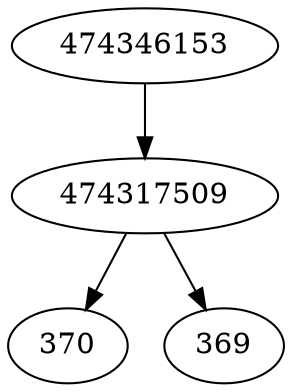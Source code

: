 strict digraph  {
474346153;
370;
474317509;
369;
474346153 -> 474317509;
474317509 -> 369;
474317509 -> 370;
}
